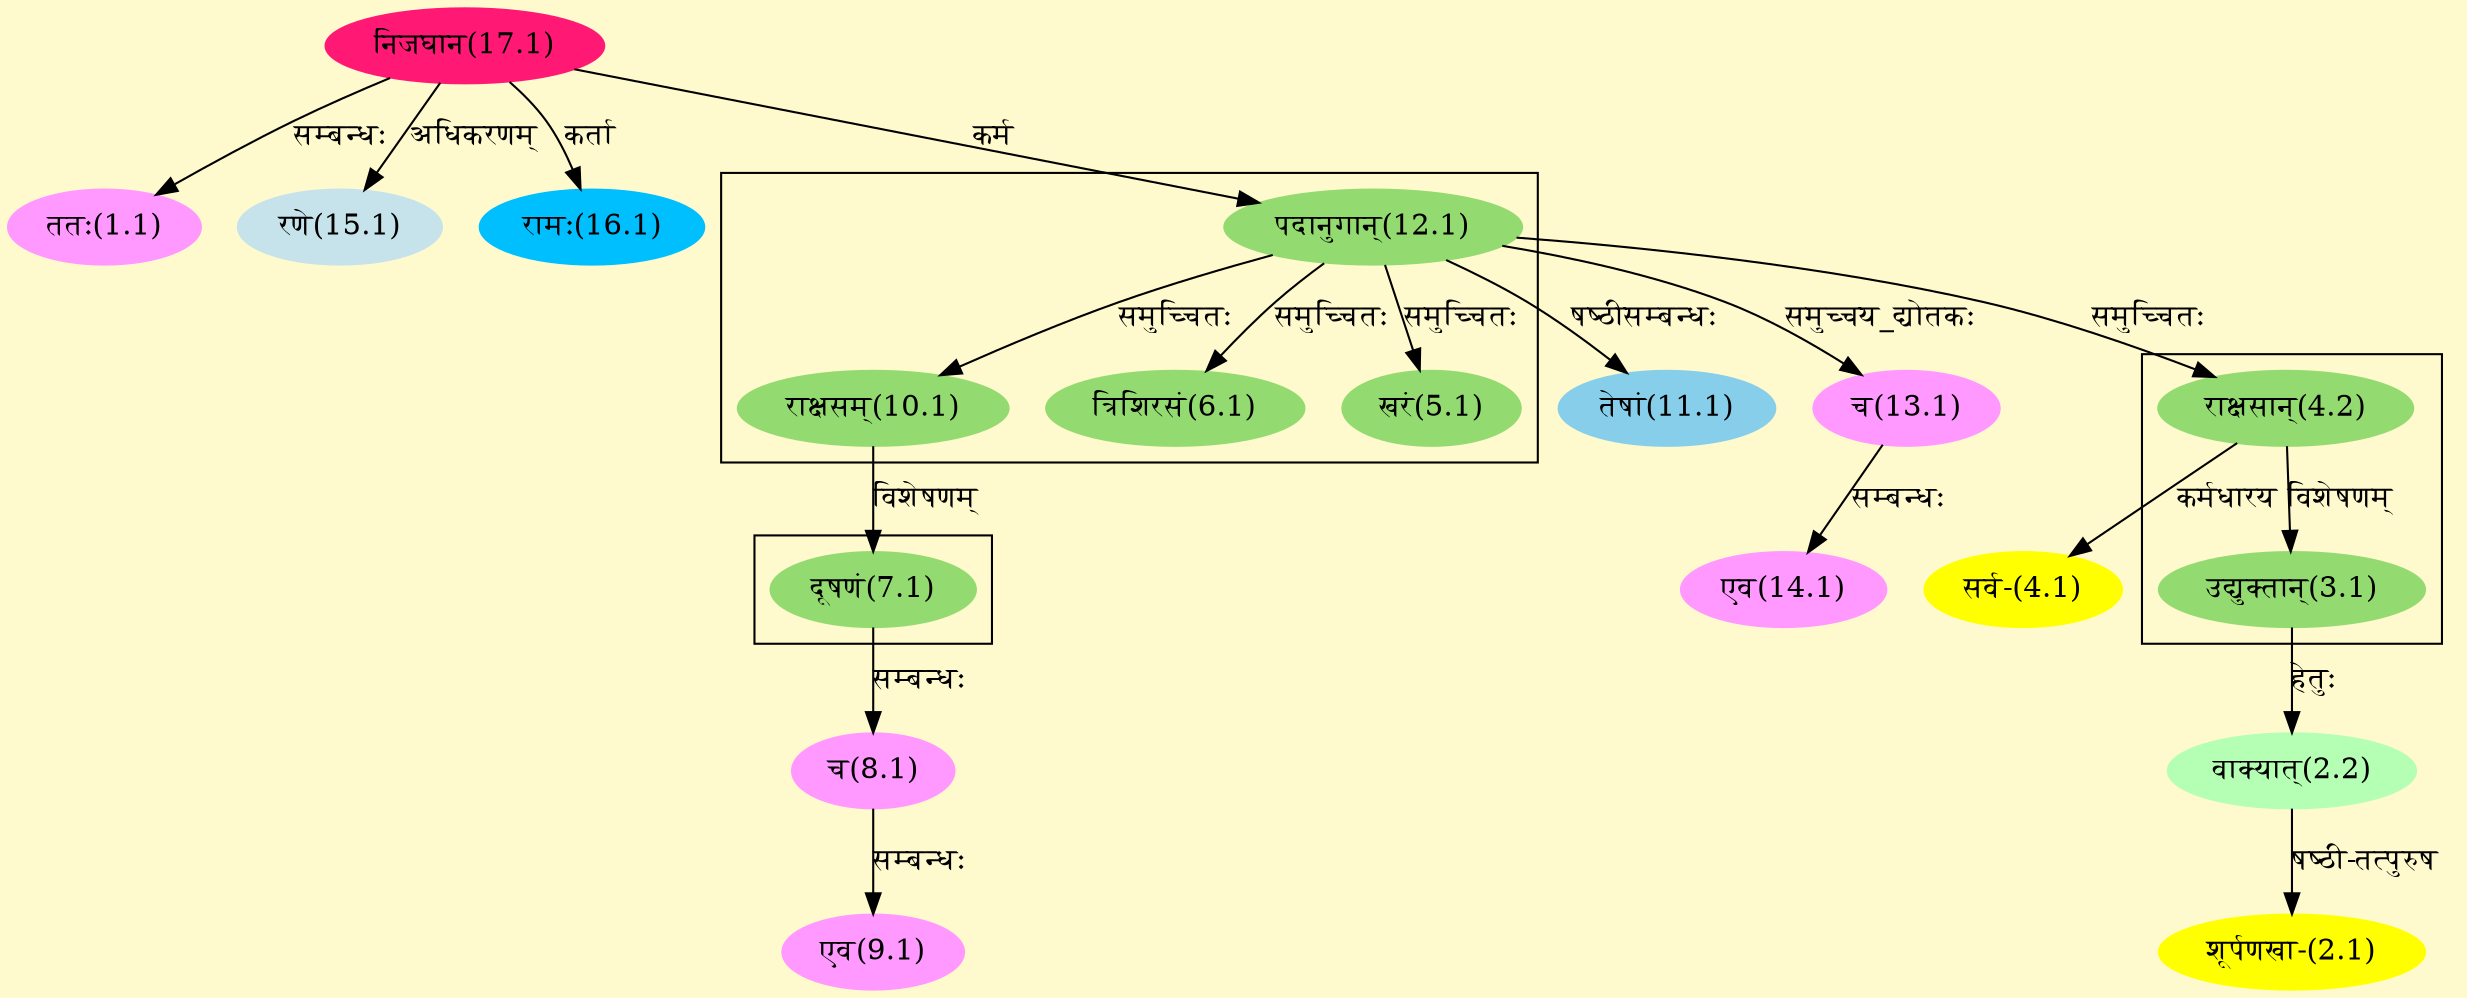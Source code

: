 digraph G{
rankdir=BT;
 compound=true;
 bgcolor="lemonchiffon1";

subgraph cluster_1{
Node3_1 [style=filled, color="#93DB70" label = "उद्युक्तान्(3.1)"]
Node4_2 [style=filled, color="#93DB70" label = "राक्षसान्(4.2)"]

}

subgraph cluster_2{
Node4_2 [style=filled, color="#93DB70" label = "राक्षसान्(4.2)"]
Node12_1 [style=filled, color="#93DB70" label = "पदानुगान्(12.1)"]
Node5_1 [style=filled, color="#93DB70" label = "खरं(5.1)"]
Node6_1 [style=filled, color="#93DB70" label = "त्रिशिरसं(6.1)"]
Node10_1 [style=filled, color="#93DB70" label = "राक्षसम्(10.1)"]

}

subgraph cluster_3{
Node7_1 [style=filled, color="#93DB70" label = "दूषणं(7.1)"]
Node10_1 [style=filled, color="#93DB70" label = "राक्षसम्(10.1)"]

}
Node1_1 [style=filled, color="#FF99FF" label = "ततः(1.1)"]
Node17_1 [style=filled, color="#FF1975" label = "निजघान(17.1)"]
Node2_1 [style=filled, color="#FFFF00" label = "शूर्पणखा-(2.1)"]
Node2_2 [style=filled, color="#B4FFB4" label = "वाक्यात्(2.2)"]
Node3_1 [style=filled, color="#93DB70" label = "उद्युक्तान्(3.1)"]
Node4_1 [style=filled, color="#FFFF00" label = "सर्व-(4.1)"]
Node4_2 [style=filled, color="#93DB70" label = "राक्षसान्(4.2)"]
Node8_1 [style=filled, color="#FF99FF" label = "च(8.1)"]
Node7_1 [style=filled, color="#93DB70" label = "दूषणं(7.1)"]
Node9_1 [style=filled, color="#FF99FF" label = "एव(9.1)"]
Node11_1 [style=filled, color="#87CEEB" label = "तेषां(11.1)"]
Node12_1 [style=filled, color="#93DB70" label = "पदानुगान्(12.1)"]
Node13_1 [style=filled, color="#FF99FF" label = "च(13.1)"]
Node14_1 [style=filled, color="#FF99FF" label = "एव(14.1)"]
Node15_1 [style=filled, color="#C6E2EB" label = "रणे(15.1)"]
Node16_1 [style=filled, color="#00BFFF" label = "रामः(16.1)"]
/* Start of Relations section */

Node1_1 -> Node17_1 [  label="सम्बन्धः"  dir="back" ]
Node2_1 -> Node2_2 [  label="षष्ठी-तत्पुरुष"  dir="back" ]
Node2_2 -> Node3_1 [  label="हेतुः"  dir="back" ]
Node3_1 -> Node4_2 [  label="विशेषणम्"  dir="back" ]
Node4_1 -> Node4_2 [  label="कर्मधारय"  dir="back" ]
Node4_2 -> Node12_1 [  label="समुच्चितः"  dir="back" ]
Node5_1 -> Node12_1 [  label="समुच्चितः"  dir="back" ]
Node6_1 -> Node12_1 [  label="समुच्चितः"  dir="back" ]
Node7_1 -> Node10_1 [  label="विशेषणम्"  dir="back" ]
Node8_1 -> Node7_1 [  label="सम्बन्धः"  dir="back" ]
Node9_1 -> Node8_1 [  label="सम्बन्धः"  dir="back" ]
Node10_1 -> Node12_1 [  label="समुच्चितः"  dir="back" ]
Node11_1 -> Node12_1 [  label="षष्ठीसम्बन्धः"  dir="back" ]
Node12_1 -> Node17_1 [  label="कर्म"  dir="back" ]
Node13_1 -> Node12_1 [  label="समुच्चय_द्योतकः"  dir="back" ]
Node14_1 -> Node13_1 [  label="सम्बन्धः"  dir="back" ]
Node15_1 -> Node17_1 [  label="अधिकरणम्"  dir="back" ]
Node16_1 -> Node17_1 [  label="कर्ता"  dir="back" ]
}
